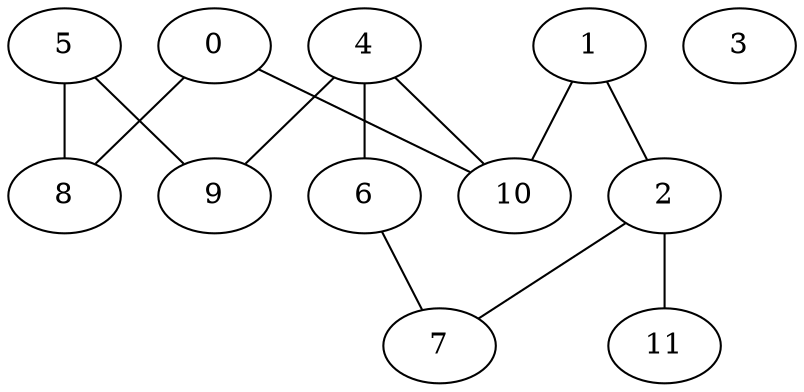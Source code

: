 graph "sampletest150-mod1_image20.bmp" {
	0	 [type=intersection,
		x=349,
		y=314];
	8	 [type=intersection,
		x=175,
		y=312];
	0 -- 8	 [angle0="266.04",
		angle1="279.86",
		frequency=2,
		type0=arc,
		type1=arc];
	10	 [type=intersection,
		x=365,
		y=355];
	0 -- 10	 [angle0="1.20",
		frequency=1,
		type0=line];
	1	 [type=corner,
		x=447,
		y=362];
	2	 [type=intersection,
		x=447,
		y=446];
	1 -- 2	 [angle0="-1.57",
		frequency=1,
		type0=line];
	1 -- 10	 [angle0=".09",
		frequency=1,
		type0=line];
	7	 [type=corner,
		x=65,
		y=446];
	2 -- 7	 [angle0=".00",
		frequency=1,
		type0=line];
	11	 [type=endpoint,
		x=505,
		y=503];
	2 -- 11	 [angle0=".78",
		frequency=1,
		type0=line];
	3	 [type=circle,
		x=265,
		y=201];
	4	 [type=intersection,
		x=155,
		y=356];
	6	 [type=corner,
		x=70,
		y=354];
	4 -- 6	 [angle0=".02",
		frequency=1,
		type0=line];
	9	 [type=corner,
		x=149,
		y=347];
	4 -- 9	 [angle0=".98",
		frequency=1,
		type0=line];
	4 -- 10	 [angle0="-.00",
		frequency=1,
		type0=line];
	5	 [type=corner,
		x=139,
		y=324];
	5 -- 8	 [angle0="-.32",
		frequency=1,
		type0=line];
	5 -- 9	 [angle0="1.16",
		frequency=1,
		type0=line];
	6 -- 7	 [angle0="-1.52",
		frequency=1,
		type0=line];
}
